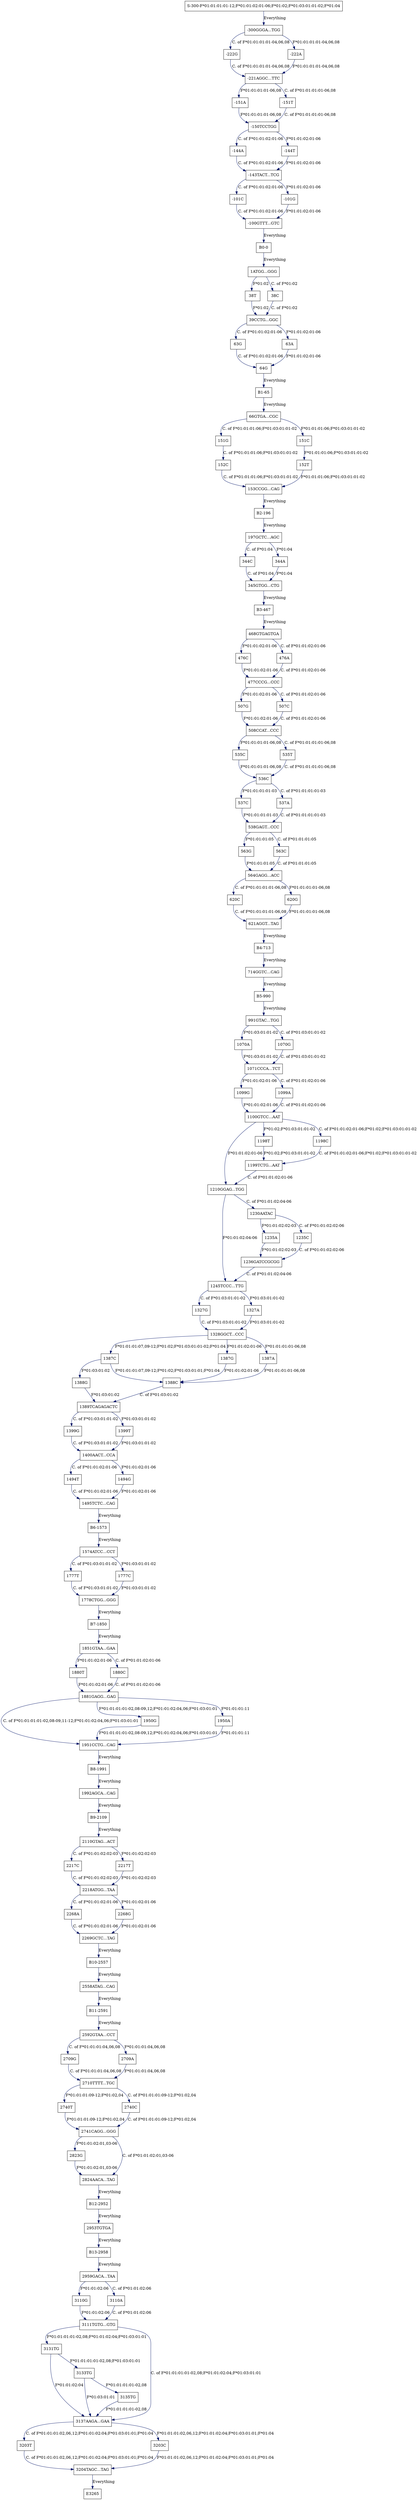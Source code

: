 digraph G {
  "63G" [shape=box, ];
  "2110GTAG...ACT" [shape=box, ];
  "B7-1850" [shape=box, ];
  "1389TCAGAGACTC" [shape=box, ];
  "66GTGA...CGC" [shape=box, ];
  "-222G" [shape=box, ];
  "B3-467" [shape=box, ];
  "B8-1991" [shape=box, ];
  "3110G" [shape=box, ];
  "3203T" [shape=box, ];
  "1387A" [shape=box, ];
  "345GTGG...CTG" [shape=box, ];
  "507G" [shape=box, ];
  "1778CTGG...GGG" [shape=box, ];
  "151C" [shape=box, ];
  "563G" [shape=box, ];
  "3133TG" [shape=box, ];
  "1210GGAG...TGG" [shape=box, ];
  "620C" [shape=box, ];
  "B4-713" [shape=box, ];
  "1388C" [shape=box, ];
  "1327G" [shape=box, ];
  "344C" [shape=box, ];
  "B12-2952" [shape=box, ];
  "153CCGG...CAG" [shape=box, ];
  "507C" [shape=box, ];
  "B0-0" [shape=box, ];
  "3135TG" [shape=box, ];
  "1ATGG...GGG" [shape=box, ];
  "538GAGT...CCC" [shape=box, ];
  "1399G" [shape=box, ];
  "535C" [shape=box, ];
  "1992AGCA...CAG" [shape=box, ];
  "1880T" [shape=box, ];
  "-150TCCTGG" [shape=box, ];
  "B10-2557" [shape=box, ];
  "2217C" [shape=box, ];
  "B6-1573" [shape=box, ];
  "1494T" [shape=box, ];
  "2740T" [shape=box, ];
  "1235A" [shape=box, ];
  "-101C" [shape=box, ];
  "714GGTC...CAG" [shape=box, ];
  "1574ATCC...CCT" [shape=box, ];
  "-222A" [shape=box, ];
  "1880C" [shape=box, ];
  "2709G" [shape=box, ];
  "1235C" [shape=box, ];
  "1881GAGG...GAG" [shape=box, ];
  "2709A" [shape=box, ];
  "3131TG" [shape=box, ];
  "B11-2591" [shape=box, ];
  "64G" [shape=box, ];
  "152C" [shape=box, ];
  "2268A" [shape=box, ];
  "2268G" [shape=box, ];
  "-143TACT...TCG" [shape=box, ];
  "38T" [shape=box, ];
  "38C" [shape=box, ];
  "1070A" [shape=box, ];
  "535T" [shape=box, ];
  "536C" [shape=box, ];
  "2558ATAG...CAG" [shape=box, ];
  "39CCTG...GGC" [shape=box, ];
  "1099G" [shape=box, ];
  "151G" [shape=box, ];
  "-144A" [shape=box, ];
  "-144T" [shape=box, ];
  "1851GTAA...GAA" [shape=box, ];
  "1777T" [shape=box, ];
  "1099A" [shape=box, ];
  "1495TCTC...CAG" [shape=box, ];
  "537C" [shape=box, ];
  "1951CCTG...CAG" [shape=box, ];
  "476C" [shape=box, ];
  "3137AAGA...GAA" [shape=box, ];
  "2269GCTC...TAG" [shape=box, ];
  "344A" [shape=box, ];
  "197GCTC...AGC" [shape=box, ];
  "1777C" [shape=box, ];
  "477CCCG...CCC" [shape=box, ];
  "2959GACA...TAA" [shape=box, ];
  "1100GTCC...AAT" [shape=box, ];
  "2740C" [shape=box, ];
  "1198C" [shape=box, ];
  "-300GGGA...TGG" [shape=box, ];
  "537A" [shape=box, ];
  "2217T" [shape=box, ];
  "-151A" [shape=box, ];
  "620G" [shape=box, ];
  "1387C" [shape=box, ];
  "1327A" [shape=box, ];
  "1494G" [shape=box, ];
  "1236GATCCGCGG" [shape=box, ];
  "1950G" [shape=box, ];
  "1199TCTG...AAT" [shape=box, ];
  "152T" [shape=box, ];
  "1399T" [shape=box, ];
  "1388G" [shape=box, ];
  "2710TTTT...TGC" [shape=box, ];
  "B5-990" [shape=box, ];
  "563C" [shape=box, ];
  "2953TGTGA" [shape=box, ];
  "3203C" [shape=box, ];
  "3111TGTG...GTG" [shape=box, ];
  "-151T" [shape=box, ];
  "2592GTAA...CCT" [shape=box, ];
  "476A" [shape=box, ];
  "1071CCCA...TCT" [shape=box, ];
  "3204TAGC...TAG" [shape=box, ];
  "1230AATAC" [shape=box, ];
  "991GTAC...TGG" [shape=box, ];
  "1400AACT...CCA" [shape=box, ];
  "2218ATGG...TAA" [shape=box, ];
  "B13-2958" [shape=box, ];
  "1950A" [shape=box, ];
  "S-300-F*01:01:01:01-12;F*01:01:02:01-06;F*01:02;F*01:03:01:01-02;F*01:04" [
  shape=box, ];
  "2823G" [shape=box, ];
  "1328GGCT...CCC" [shape=box, ];
  "1245TCCC...TTG" [shape=box, ];
  "2824AACA...TAG" [shape=box, ];
  "B9-2109" [shape=box, ];
  "2741CAGG...GGG" [shape=box, ];
  "E3265" [shape=box, ];
  "508CCAT...CCC" [shape=box, ];
  "-221AGGC...TTC" [shape=box, ];
  "564GAGG...ACC" [shape=box, ];
  "3110A" [shape=box, ];
  "B1-65" [shape=box, ];
  "1070G" [shape=box, ];
  "468GTGAGTGA" [shape=box, ];
  "1387G" [shape=box, ];
  "-100GTTT...GTC" [shape=box, ];
  "-101G" [shape=box, ];
  "1198T" [shape=box, ];
  "621AGGT...TAG" [shape=box, ];
  "63A" [shape=box, ];
  "B2-196" [shape=box, ];
  
  
  edge [color="#001267", ];
  "63G" -> "64G" [label="C. of F*01:01:02:01-06", ];
  "2110GTAG...ACT" -> "2217C" [label="C. of F*01:01:02:02-03", ];
  "2110GTAG...ACT" -> "2217T" [label="F*01:01:02:02-03", ];
  "B7-1850" -> "1851GTAA...GAA" [label="Everything", ];
  "1389TCAGAGACTC" -> "1399G" [label="C. of F*01:03:01:01-02", ];
  "1389TCAGAGACTC" -> "1399T" [label="F*01:03:01:01-02", ];
  "66GTGA...CGC" -> "151C" [label="F*01:01:01:06;F*01:03:01:01-02", ];
  "66GTGA...CGC" -> "151G" [label="C. of F*01:01:01:06;F*01:03:01:01-02", ];
  "-222G" -> "-221AGGC...TTC" [label="C. of F*01:01:01:01-04,06,08", ];
  "B3-467" -> "468GTGAGTGA" [label="Everything", ];
  "B8-1991" -> "1992AGCA...CAG" [label="Everything", ];
  "3110G" -> "3111TGTG...GTG" [label="F*01:01:02:06", ];
  "3203T" -> "3204TAGC...TAG" [label="C. of F*01:01:01:02,06,12;F*01:01:02:04;F*01:03:01:01;F*01:04",
                               ];
  "1387A" -> "1388C" [label="F*01:01:01:01-06,08", ];
  "345GTGG...CTG" -> "B3-467" [label="Everything", ];
  "507G" -> "508CCAT...CCC" [label="F*01:01:02:01-06", ];
  "1778CTGG...GGG" -> "B7-1850" [label="Everything", ];
  "151C" -> "152T" [label="F*01:01:01:06;F*01:03:01:01-02", ];
  "563G" -> "564GAGG...ACC" [label="F*01:01:01:05", ];
  "3133TG" -> "3135TG" [label="F*01:01:01:01-02,08", ];
  "3133TG" -> "3137AAGA...GAA" [label="F*01:03:01:01", ];
  "1210GGAG...TGG" -> "1230AATAC" [label="C. of F*01:01:02:04-06", ];
  "1210GGAG...TGG" -> "1245TCCC...TTG" [label="F*01:01:02:04-06", ];
  "620C" -> "621AGGT...TAG" [label="C. of F*01:01:01:01-06,08", ];
  "B4-713" -> "714GGTC...CAG" [label="Everything", ];
  "1388C" -> "1389TCAGAGACTC" [label="C. of F*01:03:01:02", ];
  "1327G" -> "1328GGCT...CCC" [label="C. of F*01:03:01:01-02", ];
  "344C" -> "345GTGG...CTG" [label="C. of F*01:04", ];
  "B12-2952" -> "2953TGTGA" [label="Everything", ];
  "153CCGG...CAG" -> "B2-196" [label="Everything", ];
  "507C" -> "508CCAT...CCC" [label="C. of F*01:01:02:01-06", ];
  "B0-0" -> "1ATGG...GGG" [label="Everything", ];
  "3135TG" -> "3137AAGA...GAA" [label="F*01:01:01:01-02,08", ];
  "1ATGG...GGG" -> "38C" [label="C. of F*01:02", ];
  "1ATGG...GGG" -> "38T" [label="F*01:02", ];
  "538GAGT...CCC" -> "563C" [label="C. of F*01:01:01:05", ];
  "538GAGT...CCC" -> "563G" [label="F*01:01:01:05", ];
  "1399G" -> "1400AACT...CCA" [label="C. of F*01:03:01:01-02", ];
  "535C" -> "536C" [label="F*01:01:01:01-06,08", ];
  "1992AGCA...CAG" -> "B9-2109" [label="Everything", ];
  "1880T" -> "1881GAGG...GAG" [label="F*01:01:02:01-06", ];
  "-150TCCTGG" -> "-144A" [label="C. of F*01:01:02:01-06", ];
  "-150TCCTGG" -> "-144T" [label="F*01:01:02:01-06", ];
  "B10-2557" -> "2558ATAG...CAG" [label="Everything", ];
  "2217C" -> "2218ATGG...TAA" [label="C. of F*01:01:02:02-03", ];
  "B6-1573" -> "1574ATCC...CCT" [label="Everything", ];
  "1494T" -> "1495TCTC...CAG" [label="C. of F*01:01:02:01-06", ];
  "2740T" -> "2741CAGG...GGG" [label="F*01:01:01:09-12;F*01:02,04", ];
  "1235A" -> "1236GATCCGCGG" [label="F*01:01:02:02-03", ];
  "-101C" -> "-100GTTT...GTC" [label="C. of F*01:01:02:01-06", ];
  "714GGTC...CAG" -> "B5-990" [label="Everything", ];
  "1574ATCC...CCT" -> "1777C" [label="F*01:03:01:01-02", ];
  "1574ATCC...CCT" -> "1777T" [label="C. of F*01:03:01:01-02", ];
  "-222A" -> "-221AGGC...TTC" [label="F*01:01:01:01-04,06,08", ];
  "1880C" -> "1881GAGG...GAG" [label="C. of F*01:01:02:01-06", ];
  "2709G" -> "2710TTTT...TGC" [label="C. of F*01:01:01:04,06,08", ];
  "1235C" -> "1236GATCCGCGG" [label="C. of F*01:01:02:02-06", ];
  "1881GAGG...GAG" -> "1950A" [label="F*01:01:01:11", ];
  "1881GAGG...GAG" -> "1950G" [label="F*01:01:01:01-02,08-09,12;F*01:01:02:04,06;F*01:03:01:01",
                               ];
  "1881GAGG...GAG" -> "1951CCTG...CAG" [label="C. of F*01:01:01:01-02,08-09,11-12;F*01:01:02:04,06;F*01:03:01:01",
                                        ];
  "2709A" -> "2710TTTT...TGC" [label="F*01:01:01:04,06,08", ];
  "3131TG" -> "3133TG" [label="F*01:01:01:01-02,08;F*01:03:01:01", ];
  "3131TG" -> "3137AAGA...GAA" [label="F*01:01:02:04", ];
  "B11-2591" -> "2592GTAA...CCT" [label="Everything", ];
  "64G" -> "B1-65" [label="Everything", ];
  "152C" -> "153CCGG...CAG" [label="C. of F*01:01:01:06;F*01:03:01:01-02", ];
  "2268A" -> "2269GCTC...TAG" [label="C. of F*01:01:02:01-06", ];
  "2268G" -> "2269GCTC...TAG" [label="F*01:01:02:01-06", ];
  "-143TACT...TCG" -> "-101C" [label="C. of F*01:01:02:01-06", ];
  "-143TACT...TCG" -> "-101G" [label="F*01:01:02:01-06", ];
  "38T" -> "39CCTG...GGC" [label="F*01:02", ];
  "38C" -> "39CCTG...GGC" [label="C. of F*01:02", ];
  "1070A" -> "1071CCCA...TCT" [label="F*01:03:01:01-02", ];
  "535T" -> "536C" [label="C. of F*01:01:01:01-06,08", ];
  "536C" -> "537A" [label="C. of F*01:01:01:01-03", ];
  "536C" -> "537C" [label="F*01:01:01:01-03", ];
  "2558ATAG...CAG" -> "B11-2591" [label="Everything", ];
  "39CCTG...GGC" -> "63A" [label="F*01:01:02:01-06", ];
  "39CCTG...GGC" -> "63G" [label="C. of F*01:01:02:01-06", ];
  "1099G" -> "1100GTCC...AAT" [label="F*01:01:02:01-06", ];
  "151G" -> "152C" [label="C. of F*01:01:01:06;F*01:03:01:01-02", ];
  "-144A" -> "-143TACT...TCG" [label="C. of F*01:01:02:01-06", ];
  "-144T" -> "-143TACT...TCG" [label="F*01:01:02:01-06", ];
  "1851GTAA...GAA" -> "1880C" [label="C. of F*01:01:02:01-06", ];
  "1851GTAA...GAA" -> "1880T" [label="F*01:01:02:01-06", ];
  "1777T" -> "1778CTGG...GGG" [label="C. of F*01:03:01:01-02", ];
  "1099A" -> "1100GTCC...AAT" [label="C. of F*01:01:02:01-06", ];
  "1495TCTC...CAG" -> "B6-1573" [label="Everything", ];
  "537C" -> "538GAGT...CCC" [label="F*01:01:01:01-03", ];
  "1951CCTG...CAG" -> "B8-1991" [label="Everything", ];
  "476C" -> "477CCCG...CCC" [label="F*01:01:02:01-06", ];
  "3137AAGA...GAA" -> "3203C" [label="F*01:01:01:02,06,12;F*01:01:02:04;F*01:03:01:01;F*01:04",
                               ];
  "3137AAGA...GAA" -> "3203T" [label="C. of F*01:01:01:02,06,12;F*01:01:02:04;F*01:03:01:01;F*01:04",
                               ];
  "2269GCTC...TAG" -> "B10-2557" [label="Everything", ];
  "344A" -> "345GTGG...CTG" [label="F*01:04", ];
  "197GCTC...AGC" -> "344A" [label="F*01:04", ];
  "197GCTC...AGC" -> "344C" [label="C. of F*01:04", ];
  "1777C" -> "1778CTGG...GGG" [label="F*01:03:01:01-02", ];
  "477CCCG...CCC" -> "507C" [label="C. of F*01:01:02:01-06", ];
  "477CCCG...CCC" -> "507G" [label="F*01:01:02:01-06", ];
  "2959GACA...TAA" -> "3110A" [label="C. of F*01:01:02:06", ];
  "2959GACA...TAA" -> "3110G" [label="F*01:01:02:06", ];
  "1100GTCC...AAT" -> "1198C" [label="C. of F*01:01:02:01-06;F*01:02;F*01:03:01:01-02",
                               ];
  "1100GTCC...AAT" -> "1198T" [label="F*01:02;F*01:03:01:01-02", ];
  "1100GTCC...AAT" -> "1210GGAG...TGG" [label="F*01:01:02:01-06", ];
  "2740C" -> "2741CAGG...GGG" [label="C. of F*01:01:01:09-12;F*01:02,04", ];
  "1198C" -> "1199TCTG...AAT" [label="C. of F*01:01:02:01-06;F*01:02;F*01:03:01:01-02",
                               ];
  "-300GGGA...TGG" -> "-222A" [label="F*01:01:01:01-04,06,08", ];
  "-300GGGA...TGG" -> "-222G" [label="C. of F*01:01:01:01-04,06,08", ];
  "537A" -> "538GAGT...CCC" [label="C. of F*01:01:01:01-03", ];
  "2217T" -> "2218ATGG...TAA" [label="F*01:01:02:02-03", ];
  "-151A" -> "-150TCCTGG" [label="F*01:01:01:01-06,08", ];
  "620G" -> "621AGGT...TAG" [label="F*01:01:01:01-06,08", ];
  "1387C" -> "1388C" [label="F*01:01:01:07,09-12;F*01:02;F*01:03:01:01;F*01:04",
                      ];
  "1387C" -> "1388G" [label="F*01:03:01:02", ];
  "1327A" -> "1328GGCT...CCC" [label="F*01:03:01:01-02", ];
  "1494G" -> "1495TCTC...CAG" [label="F*01:01:02:01-06", ];
  "1236GATCCGCGG" -> "1245TCCC...TTG" [label="C. of F*01:01:02:04-06", ];
  "1950G" -> "1951CCTG...CAG" [label="F*01:01:01:01-02,08-09,12;F*01:01:02:04,06;F*01:03:01:01",
                               ];
  "1199TCTG...AAT" -> "1210GGAG...TGG" [label="C. of F*01:01:02:01-06", ];
  "152T" -> "153CCGG...CAG" [label="F*01:01:01:06;F*01:03:01:01-02", ];
  "1399T" -> "1400AACT...CCA" [label="F*01:03:01:01-02", ];
  "1388G" -> "1389TCAGAGACTC" [label="F*01:03:01:02", ];
  "2710TTTT...TGC" -> "2740C" [label="C. of F*01:01:01:09-12;F*01:02,04", ];
  "2710TTTT...TGC" -> "2740T" [label="F*01:01:01:09-12;F*01:02,04", ];
  "B5-990" -> "991GTAC...TGG" [label="Everything", ];
  "563C" -> "564GAGG...ACC" [label="C. of F*01:01:01:05", ];
  "2953TGTGA" -> "B13-2958" [label="Everything", ];
  "3203C" -> "3204TAGC...TAG" [label="F*01:01:01:02,06,12;F*01:01:02:04;F*01:03:01:01;F*01:04",
                               ];
  "3111TGTG...GTG" -> "3131TG" [label="F*01:01:01:01-02,08;F*01:01:02:04;F*01:03:01:01",
                                ];
  "3111TGTG...GTG" -> "3137AAGA...GAA" [label="C. of F*01:01:01:01-02,08;F*01:01:02:04;F*01:03:01:01",
                                        ];
  "-151T" -> "-150TCCTGG" [label="C. of F*01:01:01:01-06,08", ];
  "2592GTAA...CCT" -> "2709A" [label="F*01:01:01:04,06,08", ];
  "2592GTAA...CCT" -> "2709G" [label="C. of F*01:01:01:04,06,08", ];
  "476A" -> "477CCCG...CCC" [label="C. of F*01:01:02:01-06", ];
  "1071CCCA...TCT" -> "1099A" [label="C. of F*01:01:02:01-06", ];
  "1071CCCA...TCT" -> "1099G" [label="F*01:01:02:01-06", ];
  "3204TAGC...TAG" -> "E3265" [label="Everything", ];
  "1230AATAC" -> "1235A" [label="F*01:01:02:02-03", ];
  "1230AATAC" -> "1235C" [label="C. of F*01:01:02:02-06", ];
  "991GTAC...TGG" -> "1070A" [label="F*01:03:01:01-02", ];
  "991GTAC...TGG" -> "1070G" [label="C. of F*01:03:01:01-02", ];
  "1400AACT...CCA" -> "1494G" [label="F*01:01:02:01-06", ];
  "1400AACT...CCA" -> "1494T" [label="C. of F*01:01:02:01-06", ];
  "2218ATGG...TAA" -> "2268A" [label="C. of F*01:01:02:01-06", ];
  "2218ATGG...TAA" -> "2268G" [label="F*01:01:02:01-06", ];
  "B13-2958" -> "2959GACA...TAA" [label="Everything", ];
  "1950A" -> "1951CCTG...CAG" [label="F*01:01:01:11", ];
  "S-300-F*01:01:01:01-12;F*01:01:02:01-06;F*01:02;F*01:03:01:01-02;F*01:04" -> "-300GGGA...TGG" [
  label="Everything", ];
  "2823G" -> "2824AACA...TAG" [label="F*01:01:02:01,03-06", ];
  "1328GGCT...CCC" -> "1387A" [label="F*01:01:01:01-06,08", ];
  "1328GGCT...CCC" -> "1387C" [label="F*01:01:01:07,09-12;F*01:02;F*01:03:01:01-02;F*01:04",
                               ];
  "1328GGCT...CCC" -> "1387G" [label="F*01:01:02:01-06", ];
  "1245TCCC...TTG" -> "1327A" [label="F*01:03:01:01-02", ];
  "1245TCCC...TTG" -> "1327G" [label="C. of F*01:03:01:01-02", ];
  "2824AACA...TAG" -> "B12-2952" [label="Everything", ];
  "B9-2109" -> "2110GTAG...ACT" [label="Everything", ];
  "2741CAGG...GGG" -> "2823G" [label="F*01:01:02:01,03-06", ];
  "2741CAGG...GGG" -> "2824AACA...TAG" [label="C. of F*01:01:02:01,03-06", ];
  "508CCAT...CCC" -> "535C" [label="F*01:01:01:01-06,08", ];
  "508CCAT...CCC" -> "535T" [label="C. of F*01:01:01:01-06,08", ];
  "-221AGGC...TTC" -> "-151A" [label="F*01:01:01:01-06,08", ];
  "-221AGGC...TTC" -> "-151T" [label="C. of F*01:01:01:01-06,08", ];
  "564GAGG...ACC" -> "620C" [label="C. of F*01:01:01:01-06,08", ];
  "564GAGG...ACC" -> "620G" [label="F*01:01:01:01-06,08", ];
  "3110A" -> "3111TGTG...GTG" [label="C. of F*01:01:02:06", ];
  "B1-65" -> "66GTGA...CGC" [label="Everything", ];
  "1070G" -> "1071CCCA...TCT" [label="C. of F*01:03:01:01-02", ];
  "468GTGAGTGA" -> "476A" [label="C. of F*01:01:02:01-06", ];
  "468GTGAGTGA" -> "476C" [label="F*01:01:02:01-06", ];
  "1387G" -> "1388C" [label="F*01:01:02:01-06", ];
  "-100GTTT...GTC" -> "B0-0" [label="Everything", ];
  "-101G" -> "-100GTTT...GTC" [label="F*01:01:02:01-06", ];
  "1198T" -> "1199TCTG...AAT" [label="F*01:02;F*01:03:01:01-02", ];
  "621AGGT...TAG" -> "B4-713" [label="Everything", ];
  "63A" -> "64G" [label="F*01:01:02:01-06", ];
  "B2-196" -> "197GCTC...AGC" [label="Everything", ];
  
  }